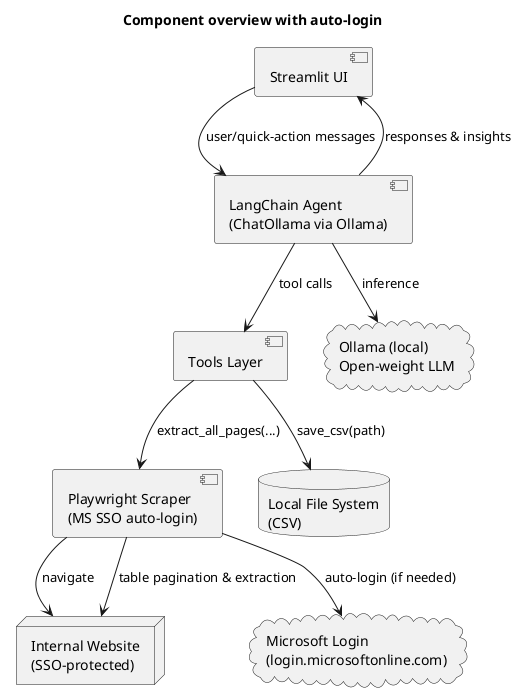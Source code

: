 @startuml "Agentic Hudas"
title Component overview with auto-login

component "Streamlit UI" as UI
component "LangChain Agent\n(ChatOllama via Ollama)" as Agent
component "Tools Layer" as Tools
component "Playwright Scraper\n(MS SSO auto-login)" as Scraper
database "Local File System\n(CSV)" as FS
node "Internal Website\n(SSO-protected)" as Site
cloud "Microsoft Login\n(login.microsoftonline.com)" as MSLogin
cloud "Ollama (local)\nOpen-weight LLM" as Ollama

UI --> Agent : user/quick-action messages
Agent --> Tools : tool calls
Tools --> Scraper : extract_all_pages(...)
Scraper --> Site : navigate
Scraper --> MSLogin : auto-login (if needed)
Scraper --> Site : table pagination & extraction
Tools --> FS : save_csv(path)
Agent --> UI : responses & insights
Agent --> Ollama : inference

@enduml
